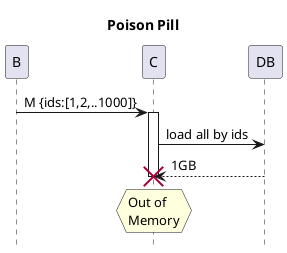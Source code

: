 @startuml
title Poison Pill
hide footbox
participant B
participant C

B->C++: M {ids:[1,2,..1000]}
C->DB:load all by ids
DB-->C!!:1GB
hnote over C: Out of \nMemory
@enduml
